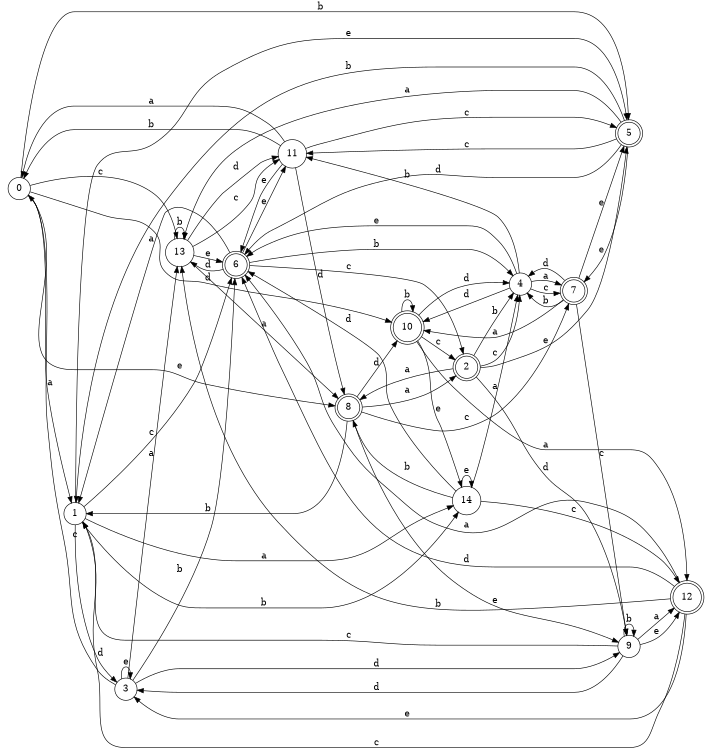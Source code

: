 digraph n12_4 {
__start0 [label="" shape="none"];

rankdir=LR;
size="8,5";

s0 [style="filled", color="black", fillcolor="white" shape="circle", label="0"];
s1 [style="filled", color="black", fillcolor="white" shape="circle", label="1"];
s2 [style="rounded,filled", color="black", fillcolor="white" shape="doublecircle", label="2"];
s3 [style="filled", color="black", fillcolor="white" shape="circle", label="3"];
s4 [style="filled", color="black", fillcolor="white" shape="circle", label="4"];
s5 [style="rounded,filled", color="black", fillcolor="white" shape="doublecircle", label="5"];
s6 [style="rounded,filled", color="black", fillcolor="white" shape="doublecircle", label="6"];
s7 [style="rounded,filled", color="black", fillcolor="white" shape="doublecircle", label="7"];
s8 [style="rounded,filled", color="black", fillcolor="white" shape="doublecircle", label="8"];
s9 [style="filled", color="black", fillcolor="white" shape="circle", label="9"];
s10 [style="rounded,filled", color="black", fillcolor="white" shape="doublecircle", label="10"];
s11 [style="filled", color="black", fillcolor="white" shape="circle", label="11"];
s12 [style="rounded,filled", color="black", fillcolor="white" shape="doublecircle", label="12"];
s13 [style="filled", color="black", fillcolor="white" shape="circle", label="13"];
s14 [style="filled", color="black", fillcolor="white" shape="circle", label="14"];
s0 -> s1 [label="a"];
s0 -> s5 [label="b"];
s0 -> s13 [label="c"];
s0 -> s10 [label="d"];
s0 -> s8 [label="e"];
s1 -> s14 [label="a"];
s1 -> s14 [label="b"];
s1 -> s6 [label="c"];
s1 -> s3 [label="d"];
s1 -> s5 [label="e"];
s2 -> s8 [label="a"];
s2 -> s4 [label="b"];
s2 -> s4 [label="c"];
s2 -> s9 [label="d"];
s2 -> s5 [label="e"];
s3 -> s13 [label="a"];
s3 -> s6 [label="b"];
s3 -> s0 [label="c"];
s3 -> s9 [label="d"];
s3 -> s3 [label="e"];
s4 -> s7 [label="a"];
s4 -> s11 [label="b"];
s4 -> s7 [label="c"];
s4 -> s10 [label="d"];
s4 -> s6 [label="e"];
s5 -> s13 [label="a"];
s5 -> s1 [label="b"];
s5 -> s11 [label="c"];
s5 -> s6 [label="d"];
s5 -> s7 [label="e"];
s6 -> s1 [label="a"];
s6 -> s4 [label="b"];
s6 -> s2 [label="c"];
s6 -> s13 [label="d"];
s6 -> s11 [label="e"];
s7 -> s10 [label="a"];
s7 -> s4 [label="b"];
s7 -> s9 [label="c"];
s7 -> s4 [label="d"];
s7 -> s5 [label="e"];
s8 -> s2 [label="a"];
s8 -> s1 [label="b"];
s8 -> s7 [label="c"];
s8 -> s10 [label="d"];
s8 -> s9 [label="e"];
s9 -> s12 [label="a"];
s9 -> s9 [label="b"];
s9 -> s1 [label="c"];
s9 -> s3 [label="d"];
s9 -> s12 [label="e"];
s10 -> s12 [label="a"];
s10 -> s10 [label="b"];
s10 -> s2 [label="c"];
s10 -> s4 [label="d"];
s10 -> s14 [label="e"];
s11 -> s0 [label="a"];
s11 -> s0 [label="b"];
s11 -> s5 [label="c"];
s11 -> s8 [label="d"];
s11 -> s6 [label="e"];
s12 -> s6 [label="a"];
s12 -> s13 [label="b"];
s12 -> s1 [label="c"];
s12 -> s6 [label="d"];
s12 -> s3 [label="e"];
s13 -> s8 [label="a"];
s13 -> s13 [label="b"];
s13 -> s11 [label="c"];
s13 -> s11 [label="d"];
s13 -> s6 [label="e"];
s14 -> s4 [label="a"];
s14 -> s8 [label="b"];
s14 -> s12 [label="c"];
s14 -> s6 [label="d"];
s14 -> s14 [label="e"];

}